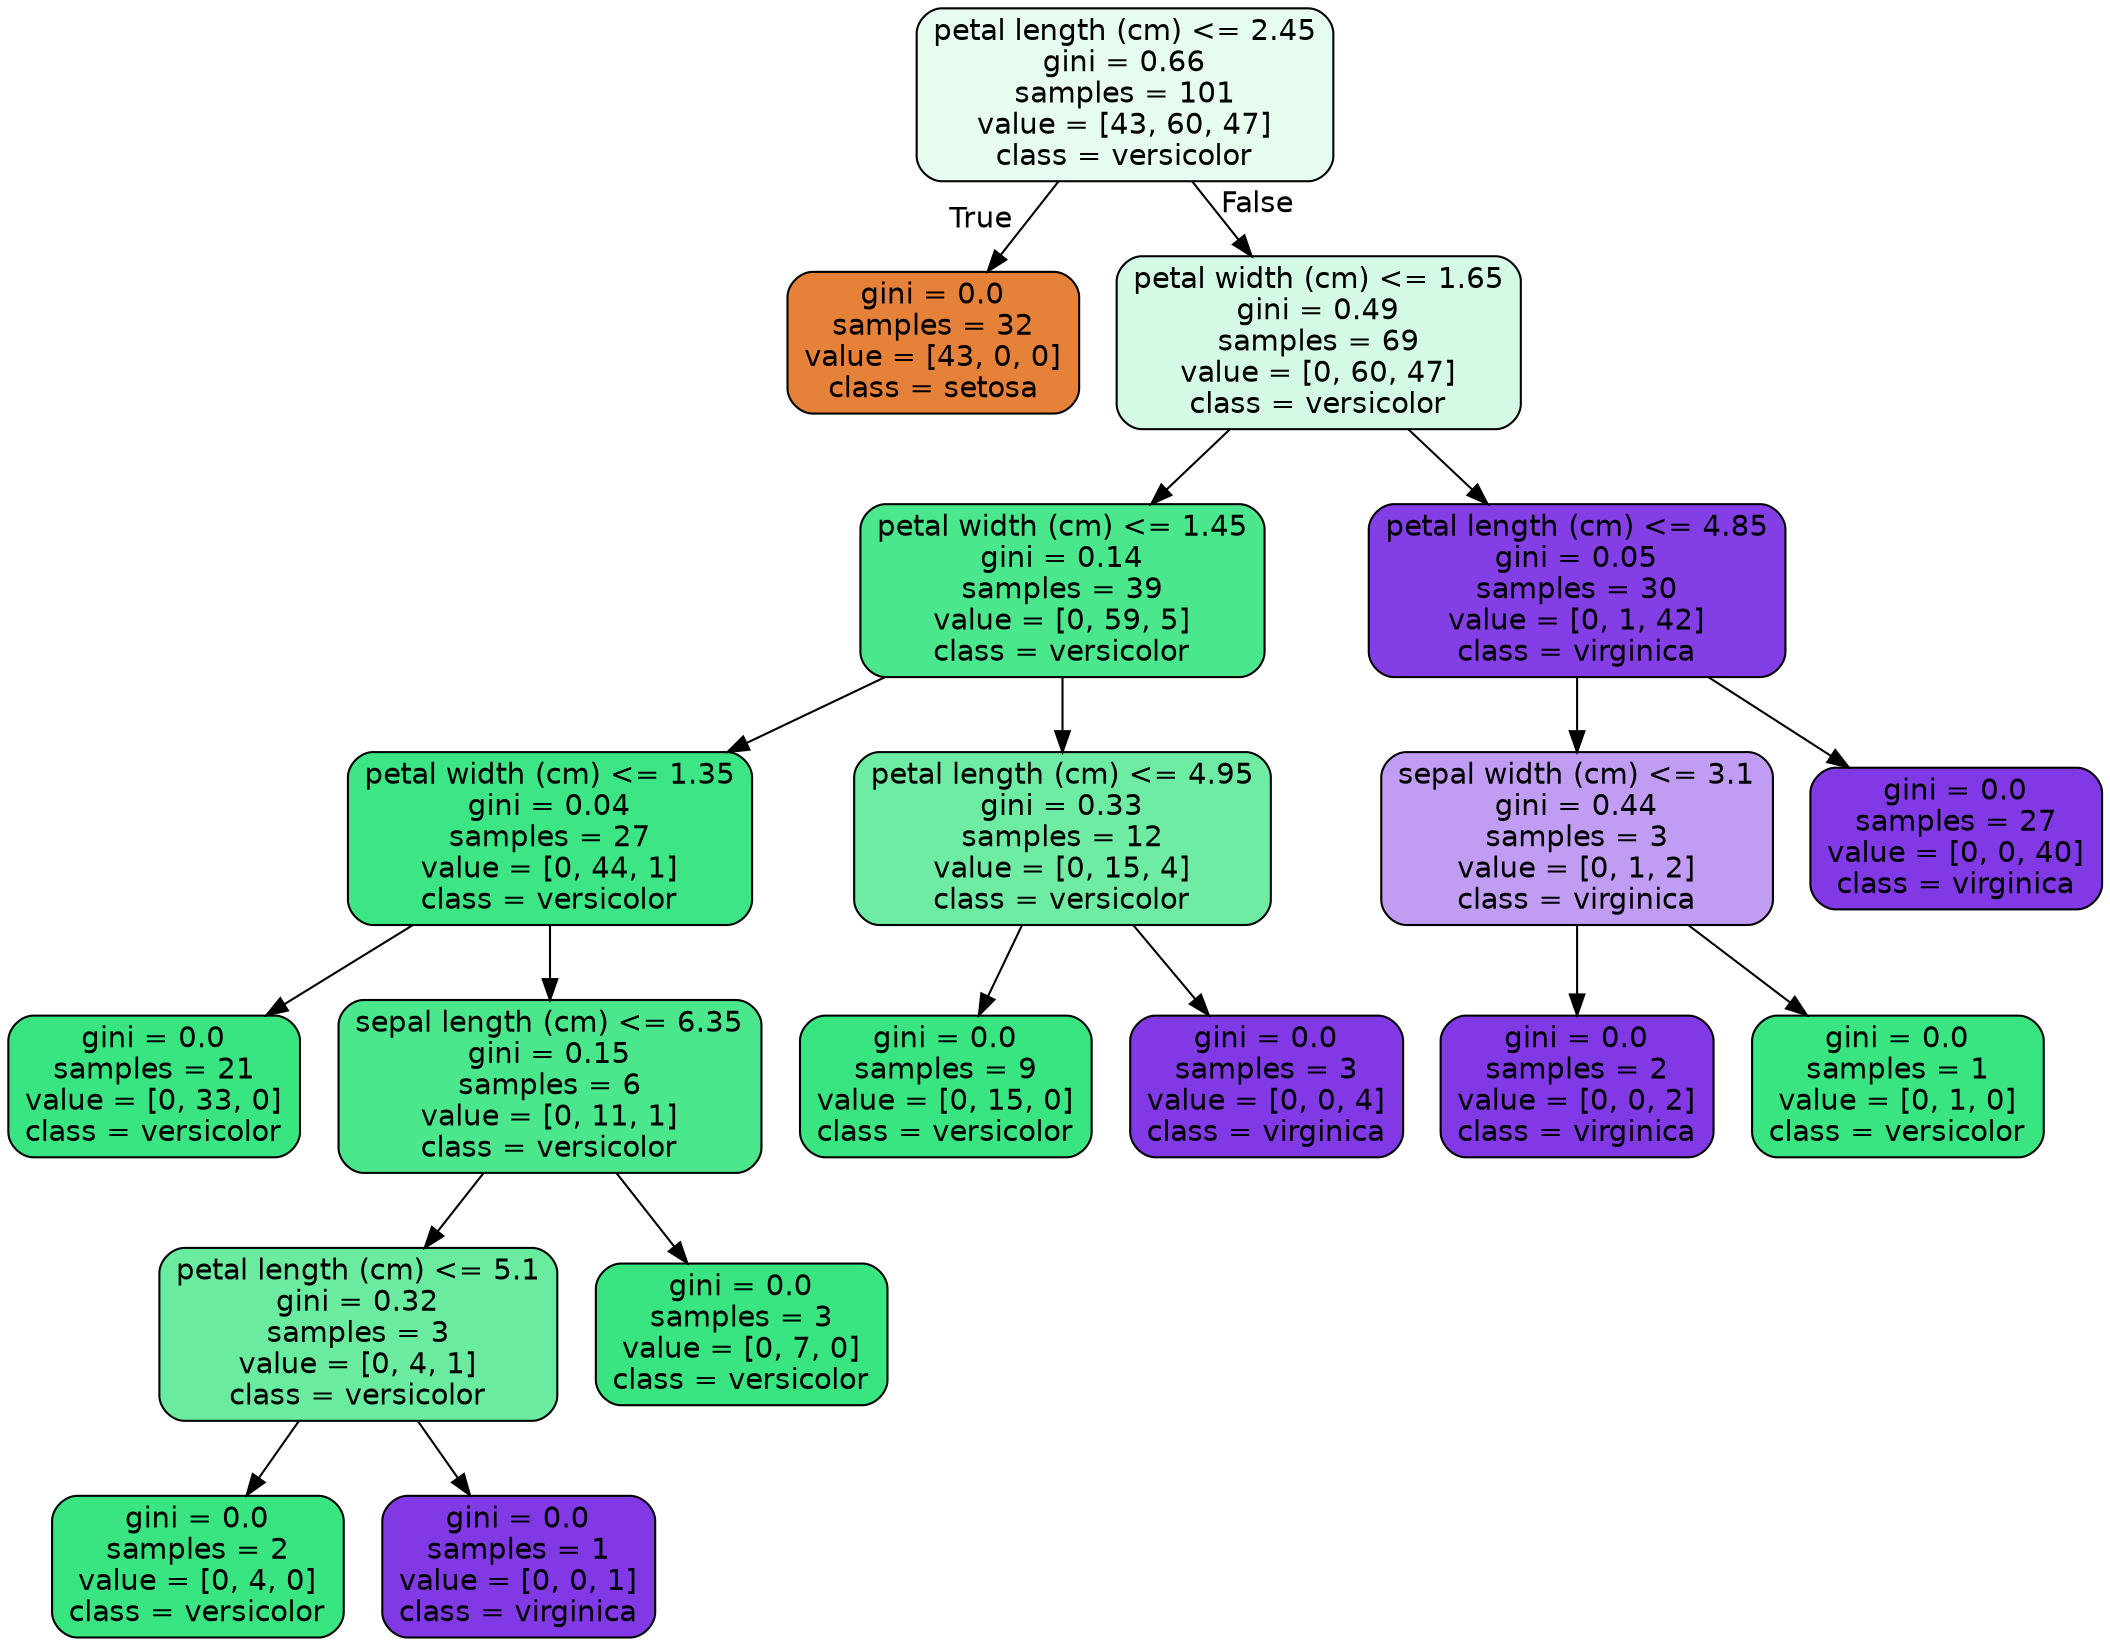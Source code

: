 digraph Tree {
node [shape=box, style="filled, rounded", color="black", fontname=helvetica] ;
edge [fontname=helvetica] ;
0 [label="petal length (cm) <= 2.45\ngini = 0.66\nsamples = 101\nvalue = [43, 60, 47]\nclass = versicolor", fillcolor="#e6fcef"] ;
1 [label="gini = 0.0\nsamples = 32\nvalue = [43, 0, 0]\nclass = setosa", fillcolor="#e58139"] ;
0 -> 1 [labeldistance=2.5, labelangle=45, headlabel="True"] ;
2 [label="petal width (cm) <= 1.65\ngini = 0.49\nsamples = 69\nvalue = [0, 60, 47]\nclass = versicolor", fillcolor="#d4f9e4"] ;
0 -> 2 [labeldistance=2.5, labelangle=-45, headlabel="False"] ;
3 [label="petal width (cm) <= 1.45\ngini = 0.14\nsamples = 39\nvalue = [0, 59, 5]\nclass = versicolor", fillcolor="#4ae78c"] ;
2 -> 3 ;
4 [label="petal width (cm) <= 1.35\ngini = 0.04\nsamples = 27\nvalue = [0, 44, 1]\nclass = versicolor", fillcolor="#3de684"] ;
3 -> 4 ;
5 [label="gini = 0.0\nsamples = 21\nvalue = [0, 33, 0]\nclass = versicolor", fillcolor="#39e581"] ;
4 -> 5 ;
6 [label="sepal length (cm) <= 6.35\ngini = 0.15\nsamples = 6\nvalue = [0, 11, 1]\nclass = versicolor", fillcolor="#4be78c"] ;
4 -> 6 ;
7 [label="petal length (cm) <= 5.1\ngini = 0.32\nsamples = 3\nvalue = [0, 4, 1]\nclass = versicolor", fillcolor="#6aeca0"] ;
6 -> 7 ;
8 [label="gini = 0.0\nsamples = 2\nvalue = [0, 4, 0]\nclass = versicolor", fillcolor="#39e581"] ;
7 -> 8 ;
9 [label="gini = 0.0\nsamples = 1\nvalue = [0, 0, 1]\nclass = virginica", fillcolor="#8139e5"] ;
7 -> 9 ;
10 [label="gini = 0.0\nsamples = 3\nvalue = [0, 7, 0]\nclass = versicolor", fillcolor="#39e581"] ;
6 -> 10 ;
11 [label="petal length (cm) <= 4.95\ngini = 0.33\nsamples = 12\nvalue = [0, 15, 4]\nclass = versicolor", fillcolor="#6eeca3"] ;
3 -> 11 ;
12 [label="gini = 0.0\nsamples = 9\nvalue = [0, 15, 0]\nclass = versicolor", fillcolor="#39e581"] ;
11 -> 12 ;
13 [label="gini = 0.0\nsamples = 3\nvalue = [0, 0, 4]\nclass = virginica", fillcolor="#8139e5"] ;
11 -> 13 ;
14 [label="petal length (cm) <= 4.85\ngini = 0.05\nsamples = 30\nvalue = [0, 1, 42]\nclass = virginica", fillcolor="#843ee6"] ;
2 -> 14 ;
15 [label="sepal width (cm) <= 3.1\ngini = 0.44\nsamples = 3\nvalue = [0, 1, 2]\nclass = virginica", fillcolor="#c09cf2"] ;
14 -> 15 ;
16 [label="gini = 0.0\nsamples = 2\nvalue = [0, 0, 2]\nclass = virginica", fillcolor="#8139e5"] ;
15 -> 16 ;
17 [label="gini = 0.0\nsamples = 1\nvalue = [0, 1, 0]\nclass = versicolor", fillcolor="#39e581"] ;
15 -> 17 ;
18 [label="gini = 0.0\nsamples = 27\nvalue = [0, 0, 40]\nclass = virginica", fillcolor="#8139e5"] ;
14 -> 18 ;
}